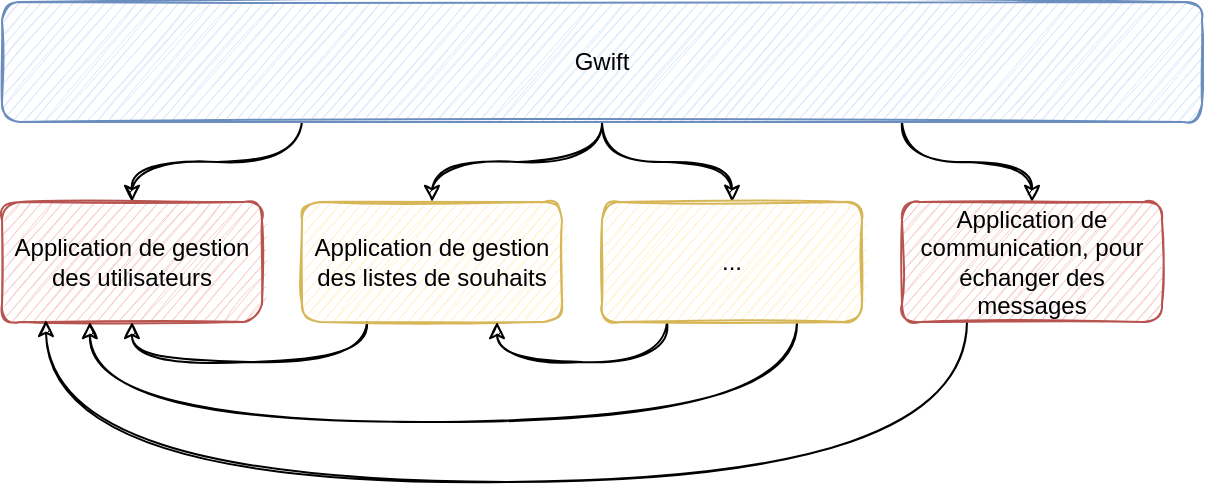<mxfile version="13.9.9" type="device"><diagram id="NuAx3pUneJyevXY2g4w0" name="Page-1"><mxGraphModel dx="1086" dy="966" grid="1" gridSize="10" guides="1" tooltips="1" connect="1" arrows="1" fold="1" page="1" pageScale="1" pageWidth="827" pageHeight="1169" math="0" shadow="0"><root><mxCell id="0"/><mxCell id="1" parent="0"/><mxCell id="Qy11PnSu8SF85SuCrV2R-8" style="edgeStyle=orthogonalEdgeStyle;orthogonalLoop=1;jettySize=auto;html=1;exitX=0.5;exitY=1;exitDx=0;exitDy=0;entryX=0.5;entryY=0;entryDx=0;entryDy=0;sketch=1;curved=1;" parent="1" source="Qy11PnSu8SF85SuCrV2R-1" target="Qy11PnSu8SF85SuCrV2R-3" edge="1"><mxGeometry relative="1" as="geometry"/></mxCell><mxCell id="Qy11PnSu8SF85SuCrV2R-9" style="edgeStyle=orthogonalEdgeStyle;orthogonalLoop=1;jettySize=auto;html=1;exitX=0.5;exitY=1;exitDx=0;exitDy=0;entryX=0.5;entryY=0;entryDx=0;entryDy=0;sketch=1;curved=1;" parent="1" source="Qy11PnSu8SF85SuCrV2R-1" target="Qy11PnSu8SF85SuCrV2R-4" edge="1"><mxGeometry relative="1" as="geometry"/></mxCell><mxCell id="Qy11PnSu8SF85SuCrV2R-13" style="edgeStyle=orthogonalEdgeStyle;curved=1;rounded=0;sketch=1;orthogonalLoop=1;jettySize=auto;html=1;exitX=0.25;exitY=1;exitDx=0;exitDy=0;entryX=0.5;entryY=0;entryDx=0;entryDy=0;" parent="1" source="Qy11PnSu8SF85SuCrV2R-1" target="Qy11PnSu8SF85SuCrV2R-2" edge="1"><mxGeometry relative="1" as="geometry"/></mxCell><mxCell id="Qy11PnSu8SF85SuCrV2R-14" style="edgeStyle=orthogonalEdgeStyle;curved=1;rounded=0;sketch=1;orthogonalLoop=1;jettySize=auto;html=1;exitX=0.75;exitY=1;exitDx=0;exitDy=0;entryX=0.5;entryY=0;entryDx=0;entryDy=0;" parent="1" source="Qy11PnSu8SF85SuCrV2R-1" target="Qy11PnSu8SF85SuCrV2R-11" edge="1"><mxGeometry relative="1" as="geometry"/></mxCell><mxCell id="Qy11PnSu8SF85SuCrV2R-1" value="Gwift" style="whiteSpace=wrap;html=1;sketch=1;rounded=1;fillColor=#dae8fc;strokeColor=#6c8ebf;" parent="1" vertex="1"><mxGeometry x="50" y="40" width="600" height="60" as="geometry"/></mxCell><mxCell id="Qy11PnSu8SF85SuCrV2R-2" value="Application de gestion des utilisateurs" style="whiteSpace=wrap;html=1;sketch=1;rounded=1;fillColor=#f8cecc;strokeColor=#b85450;" parent="1" vertex="1"><mxGeometry x="50" y="140" width="130" height="60" as="geometry"/></mxCell><mxCell id="Qy11PnSu8SF85SuCrV2R-10" style="edgeStyle=orthogonalEdgeStyle;orthogonalLoop=1;jettySize=auto;html=1;exitX=0.25;exitY=1;exitDx=0;exitDy=0;entryX=0.5;entryY=1;entryDx=0;entryDy=0;sketch=1;curved=1;" parent="1" source="Qy11PnSu8SF85SuCrV2R-3" target="Qy11PnSu8SF85SuCrV2R-2" edge="1"><mxGeometry relative="1" as="geometry"/></mxCell><mxCell id="Qy11PnSu8SF85SuCrV2R-3" value="Application de gestion des listes de souhaits" style="whiteSpace=wrap;html=1;sketch=1;rounded=1;fillColor=#fff2cc;strokeColor=#d6b656;" parent="1" vertex="1"><mxGeometry x="200" y="140" width="130" height="60" as="geometry"/></mxCell><mxCell id="Qy11PnSu8SF85SuCrV2R-17" style="edgeStyle=orthogonalEdgeStyle;curved=1;rounded=0;sketch=1;orthogonalLoop=1;jettySize=auto;html=1;exitX=0.25;exitY=1;exitDx=0;exitDy=0;entryX=0.75;entryY=1;entryDx=0;entryDy=0;" parent="1" source="Qy11PnSu8SF85SuCrV2R-4" target="Qy11PnSu8SF85SuCrV2R-3" edge="1"><mxGeometry relative="1" as="geometry"/></mxCell><mxCell id="Qy11PnSu8SF85SuCrV2R-18" style="edgeStyle=orthogonalEdgeStyle;curved=1;rounded=0;sketch=1;orthogonalLoop=1;jettySize=auto;html=1;exitX=0.75;exitY=1;exitDx=0;exitDy=0;entryX=0.338;entryY=1;entryDx=0;entryDy=0;entryPerimeter=0;" parent="1" source="Qy11PnSu8SF85SuCrV2R-4" target="Qy11PnSu8SF85SuCrV2R-2" edge="1"><mxGeometry relative="1" as="geometry"><Array as="points"><mxPoint x="448" y="250"/><mxPoint x="94" y="250"/></Array></mxGeometry></mxCell><mxCell id="Qy11PnSu8SF85SuCrV2R-4" value="..." style="whiteSpace=wrap;html=1;sketch=1;rounded=1;fillColor=#fff2cc;strokeColor=#d6b656;" parent="1" vertex="1"><mxGeometry x="350" y="140" width="130" height="60" as="geometry"/></mxCell><mxCell id="Qy11PnSu8SF85SuCrV2R-19" style="edgeStyle=orthogonalEdgeStyle;curved=1;rounded=0;sketch=1;orthogonalLoop=1;jettySize=auto;html=1;exitX=0.25;exitY=1;exitDx=0;exitDy=0;entryX=0.169;entryY=0.983;entryDx=0;entryDy=0;entryPerimeter=0;" parent="1" source="Qy11PnSu8SF85SuCrV2R-11" target="Qy11PnSu8SF85SuCrV2R-2" edge="1"><mxGeometry relative="1" as="geometry"><Array as="points"><mxPoint x="533" y="280"/><mxPoint x="72" y="280"/></Array></mxGeometry></mxCell><mxCell id="Qy11PnSu8SF85SuCrV2R-11" value="Application de communication, pour échanger des messages" style="whiteSpace=wrap;html=1;sketch=1;rounded=1;fillColor=#f8cecc;strokeColor=#b85450;" parent="1" vertex="1"><mxGeometry x="500" y="140" width="130" height="60" as="geometry"/></mxCell></root></mxGraphModel></diagram></mxfile>